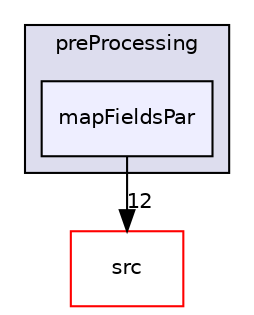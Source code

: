 digraph "applications/utilities/preProcessing/mapFieldsPar" {
  bgcolor=transparent;
  compound=true
  node [ fontsize="10", fontname="Helvetica"];
  edge [ labelfontsize="10", labelfontname="Helvetica"];
  subgraph clusterdir_2cb9088fcfa5d85f3ea0b5a37d6be287 {
    graph [ bgcolor="#ddddee", pencolor="black", label="preProcessing" fontname="Helvetica", fontsize="10", URL="dir_2cb9088fcfa5d85f3ea0b5a37d6be287.html"]
  dir_bf9fc5b98f770b69ecd899908c553cda [shape=box, label="mapFieldsPar", style="filled", fillcolor="#eeeeff", pencolor="black", URL="dir_bf9fc5b98f770b69ecd899908c553cda.html"];
  }
  dir_68267d1309a1af8e8297ef4c3efbcdba [shape=box label="src" color="red" URL="dir_68267d1309a1af8e8297ef4c3efbcdba.html"];
  dir_bf9fc5b98f770b69ecd899908c553cda->dir_68267d1309a1af8e8297ef4c3efbcdba [headlabel="12", labeldistance=1.5 headhref="dir_000583_000736.html"];
}

